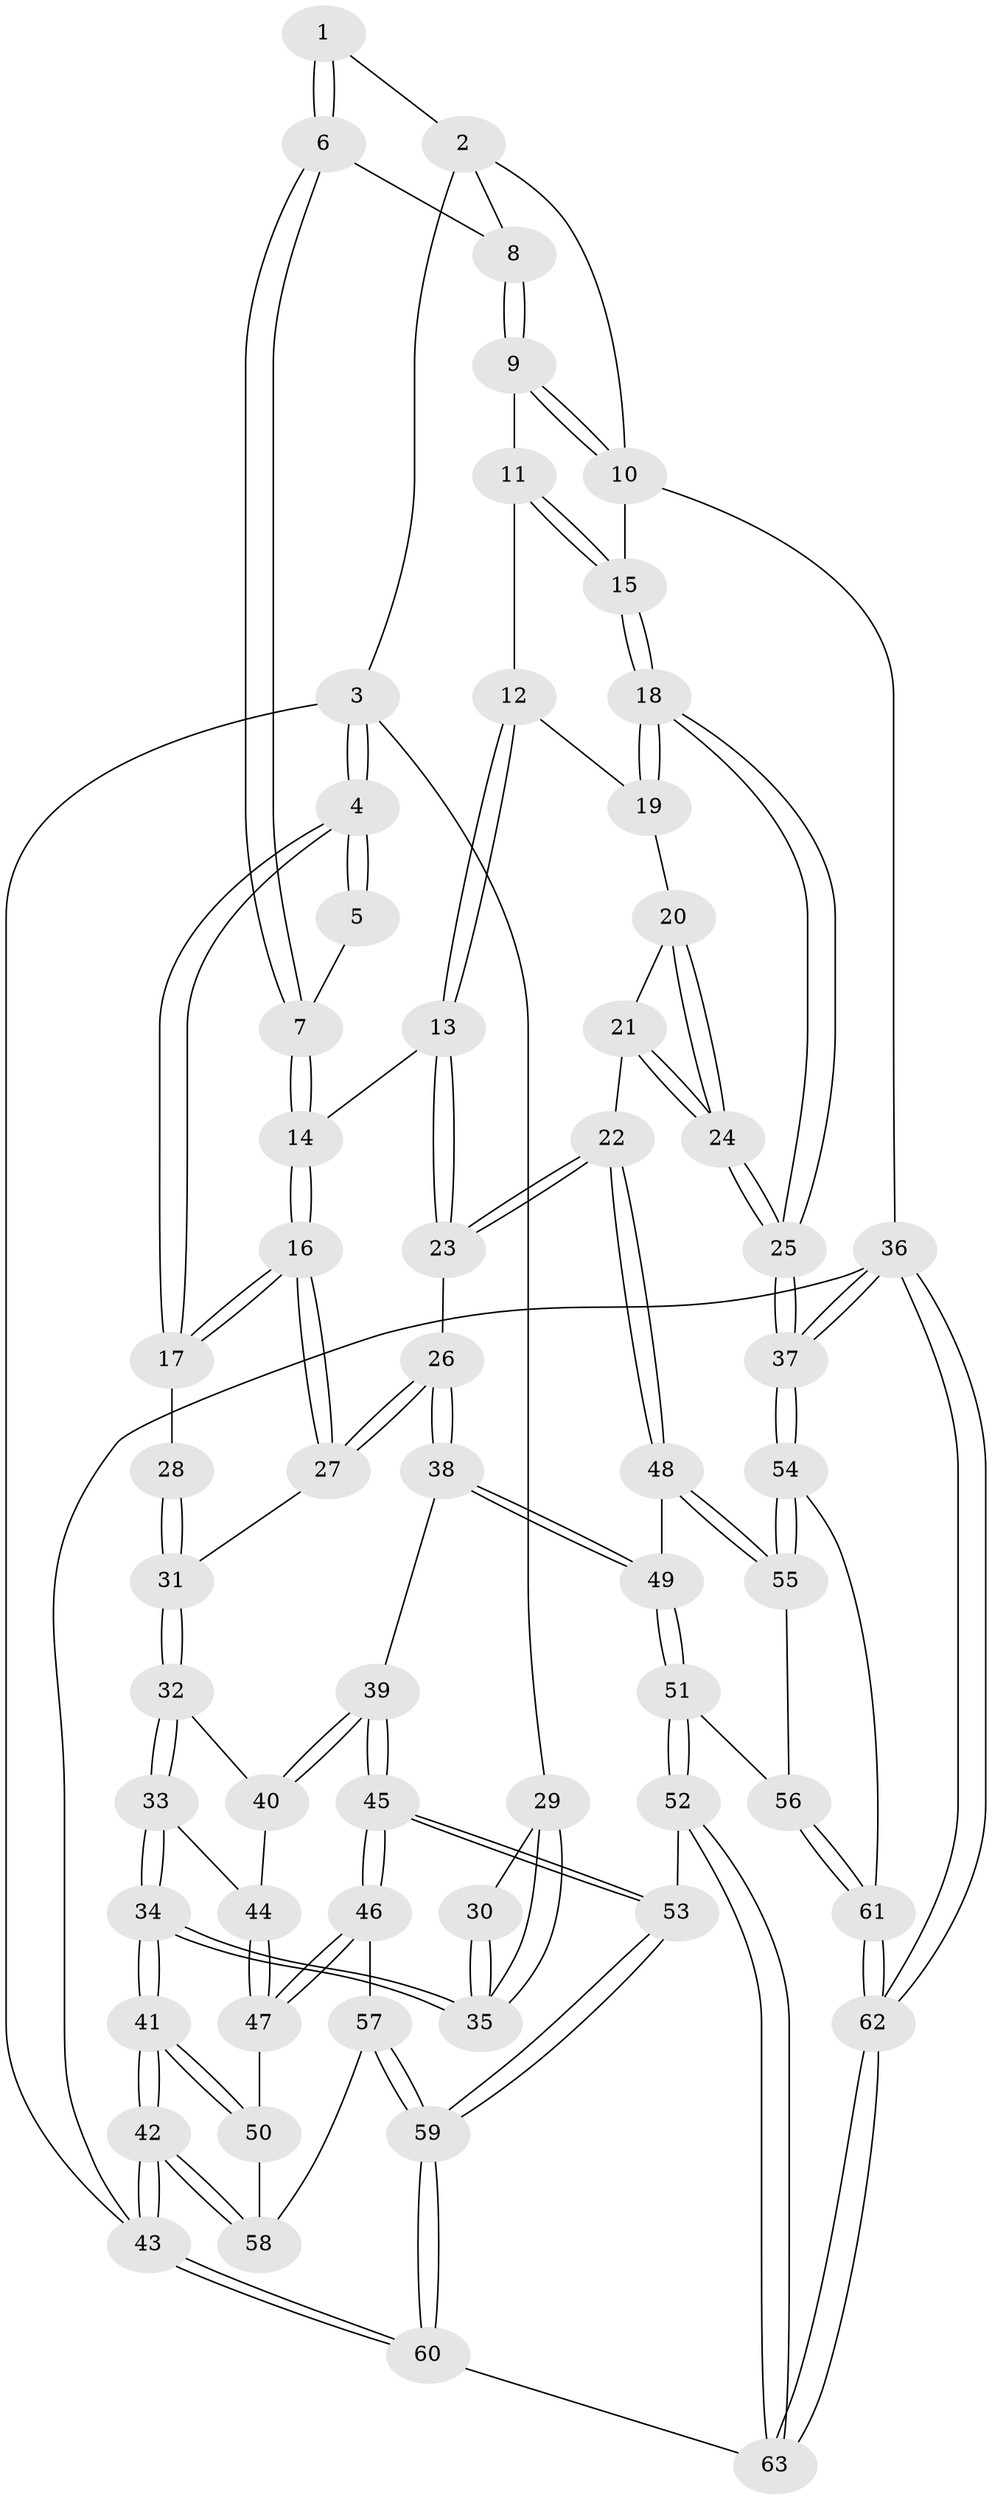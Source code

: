 // Generated by graph-tools (version 1.1) at 2025/27/03/09/25 03:27:16]
// undirected, 63 vertices, 154 edges
graph export_dot {
graph [start="1"]
  node [color=gray90,style=filled];
  1 [pos="+0.4399192003904989+0"];
  2 [pos="+0.6842016981425363+0"];
  3 [pos="+0+0"];
  4 [pos="+0+0"];
  5 [pos="+0.012893192823155394+0"];
  6 [pos="+0.3561119255305247+0.12967029704827482"];
  7 [pos="+0.3183740731536634+0.2222070448801629"];
  8 [pos="+0.706315068495998+0"];
  9 [pos="+0.7185411981160178+0.06337513709688053"];
  10 [pos="+1+0.04908999771502963"];
  11 [pos="+0.7180411479325526+0.11718470901010958"];
  12 [pos="+0.6995740564043803+0.21183407009780547"];
  13 [pos="+0.6677782085935456+0.23601336103453488"];
  14 [pos="+0.31830943215379925+0.24218726427072737"];
  15 [pos="+1+0.1861686245979233"];
  16 [pos="+0.30577197109823473+0.25675167256705916"];
  17 [pos="+0+0.011525405381170492"];
  18 [pos="+1+0.397702984705635"];
  19 [pos="+0.7211264113172169+0.22764898251839877"];
  20 [pos="+0.7847021588063705+0.3941925688170157"];
  21 [pos="+0.7490172077685345+0.6157279200007024"];
  22 [pos="+0.7201290588308744+0.6200184490192489"];
  23 [pos="+0.607850368563555+0.45556966481181577"];
  24 [pos="+0.9821992403902277+0.6158967907806064"];
  25 [pos="+1+0.62982578527804"];
  26 [pos="+0.36783141843614214+0.5334217248700848"];
  27 [pos="+0.27676489992989+0.308989441389056"];
  28 [pos="+0.15790969604631694+0.3166524455666567"];
  29 [pos="+0+0"];
  30 [pos="+0.10951764622196668+0.3131236061379353"];
  31 [pos="+0.19085974628162894+0.3271312819816217"];
  32 [pos="+0.10137213210694784+0.45911330447793547"];
  33 [pos="+0+0.5469054592437653"];
  34 [pos="+0+0.5685919987224043"];
  35 [pos="+0+0.3867702588989057"];
  36 [pos="+1+1"];
  37 [pos="+1+0.8660668701210211"];
  38 [pos="+0.367234466762422+0.5361748576373222"];
  39 [pos="+0.26666041558761167+0.6105265611430152"];
  40 [pos="+0.17502587466778224+0.6051823076305158"];
  41 [pos="+0+0.6645349975726161"];
  42 [pos="+0+1"];
  43 [pos="+0+1"];
  44 [pos="+0.14971544714992344+0.6166107402968152"];
  45 [pos="+0.23637820614041896+0.8355520336187212"];
  46 [pos="+0.20614837651797244+0.8268374470784368"];
  47 [pos="+0.0648679483477972+0.7603579570756342"];
  48 [pos="+0.7056891059357082+0.6393212752005232"];
  49 [pos="+0.4885394285337331+0.7215914694600205"];
  50 [pos="+0.06255963063957436+0.7605505009581609"];
  51 [pos="+0.4709943107032143+0.8186539538952575"];
  52 [pos="+0.46770356953928544+0.8229870817122744"];
  53 [pos="+0.24670590585979313+0.8488539342525204"];
  54 [pos="+1+0.865572767455584"];
  55 [pos="+0.7152104380856378+0.8473509940108053"];
  56 [pos="+0.6956161337014393+0.8686883778507598"];
  57 [pos="+0.06270503605335924+0.9104760653962135"];
  58 [pos="+0.03555081837113063+0.9079707803098989"];
  59 [pos="+0.22303994847708294+1"];
  60 [pos="+0.22666488265709697+1"];
  61 [pos="+0.6903636141031402+0.9671590764297684"];
  62 [pos="+0.6448032475908213+1"];
  63 [pos="+0.5081363371184099+1"];
  1 -- 2;
  1 -- 6;
  1 -- 6;
  2 -- 3;
  2 -- 8;
  2 -- 10;
  3 -- 4;
  3 -- 4;
  3 -- 29;
  3 -- 43;
  4 -- 5;
  4 -- 5;
  4 -- 17;
  4 -- 17;
  5 -- 7;
  6 -- 7;
  6 -- 7;
  6 -- 8;
  7 -- 14;
  7 -- 14;
  8 -- 9;
  8 -- 9;
  9 -- 10;
  9 -- 10;
  9 -- 11;
  10 -- 15;
  10 -- 36;
  11 -- 12;
  11 -- 15;
  11 -- 15;
  12 -- 13;
  12 -- 13;
  12 -- 19;
  13 -- 14;
  13 -- 23;
  13 -- 23;
  14 -- 16;
  14 -- 16;
  15 -- 18;
  15 -- 18;
  16 -- 17;
  16 -- 17;
  16 -- 27;
  16 -- 27;
  17 -- 28;
  18 -- 19;
  18 -- 19;
  18 -- 25;
  18 -- 25;
  19 -- 20;
  20 -- 21;
  20 -- 24;
  20 -- 24;
  21 -- 22;
  21 -- 24;
  21 -- 24;
  22 -- 23;
  22 -- 23;
  22 -- 48;
  22 -- 48;
  23 -- 26;
  24 -- 25;
  24 -- 25;
  25 -- 37;
  25 -- 37;
  26 -- 27;
  26 -- 27;
  26 -- 38;
  26 -- 38;
  27 -- 31;
  28 -- 31;
  28 -- 31;
  29 -- 30;
  29 -- 35;
  29 -- 35;
  30 -- 35;
  30 -- 35;
  31 -- 32;
  31 -- 32;
  32 -- 33;
  32 -- 33;
  32 -- 40;
  33 -- 34;
  33 -- 34;
  33 -- 44;
  34 -- 35;
  34 -- 35;
  34 -- 41;
  34 -- 41;
  36 -- 37;
  36 -- 37;
  36 -- 62;
  36 -- 62;
  36 -- 43;
  37 -- 54;
  37 -- 54;
  38 -- 39;
  38 -- 49;
  38 -- 49;
  39 -- 40;
  39 -- 40;
  39 -- 45;
  39 -- 45;
  40 -- 44;
  41 -- 42;
  41 -- 42;
  41 -- 50;
  41 -- 50;
  42 -- 43;
  42 -- 43;
  42 -- 58;
  42 -- 58;
  43 -- 60;
  43 -- 60;
  44 -- 47;
  44 -- 47;
  45 -- 46;
  45 -- 46;
  45 -- 53;
  45 -- 53;
  46 -- 47;
  46 -- 47;
  46 -- 57;
  47 -- 50;
  48 -- 49;
  48 -- 55;
  48 -- 55;
  49 -- 51;
  49 -- 51;
  50 -- 58;
  51 -- 52;
  51 -- 52;
  51 -- 56;
  52 -- 53;
  52 -- 63;
  52 -- 63;
  53 -- 59;
  53 -- 59;
  54 -- 55;
  54 -- 55;
  54 -- 61;
  55 -- 56;
  56 -- 61;
  56 -- 61;
  57 -- 58;
  57 -- 59;
  57 -- 59;
  59 -- 60;
  59 -- 60;
  60 -- 63;
  61 -- 62;
  61 -- 62;
  62 -- 63;
  62 -- 63;
}
